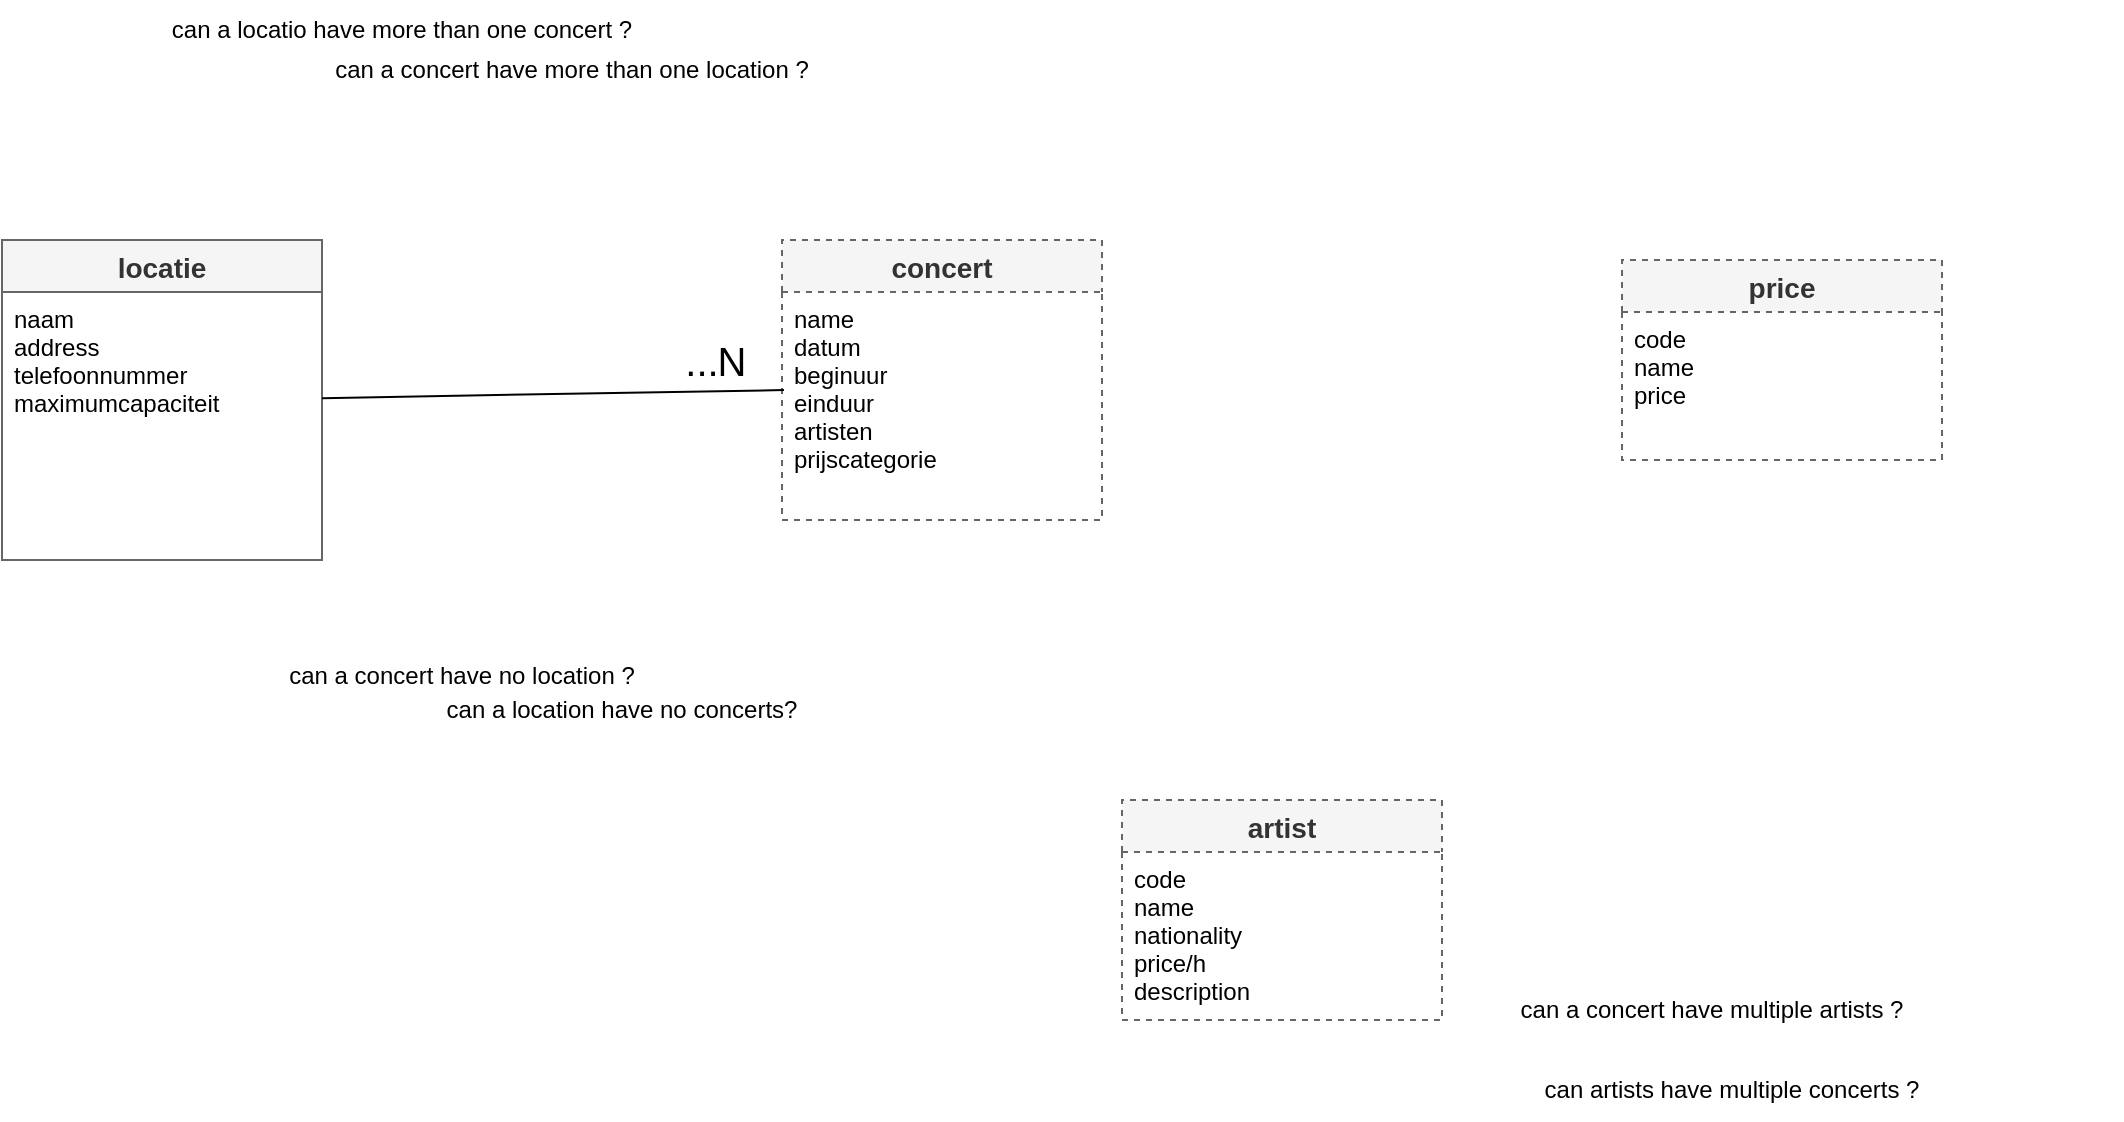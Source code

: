 <mxfile version="24.7.17">
  <diagram name="Page-1" id="g5ilt-8PIpiiePuTZQs6">
    <mxGraphModel dx="2082" dy="1115" grid="1" gridSize="10" guides="1" tooltips="1" connect="1" arrows="1" fold="1" page="1" pageScale="1" pageWidth="850" pageHeight="1100" math="0" shadow="0">
      <root>
        <mxCell id="0" />
        <mxCell id="1" parent="0" />
        <mxCell id="YLC8orPnVD28-5EO_9L3-1" value="locatie" style="swimlane;fontStyle=1;childLayout=stackLayout;horizontal=1;startSize=26;horizontalStack=0;resizeParent=1;resizeParentMax=0;resizeLast=0;collapsible=1;marginBottom=0;align=center;fontSize=14;strokeColor=#666666;fillColor=#f5f5f5;fontColor=#333333;" vertex="1" parent="1">
          <mxGeometry x="-230" y="150" width="160" height="160" as="geometry" />
        </mxCell>
        <mxCell id="YLC8orPnVD28-5EO_9L3-2" value="naam&#xa;address&#xa;telefoonnummer&#xa;maximumcapaciteit" style="text;strokeColor=none;fillColor=none;spacingLeft=4;spacingRight=4;overflow=hidden;rotatable=0;points=[[0,0.5],[1,0.5]];portConstraint=eastwest;fontSize=12;" vertex="1" parent="YLC8orPnVD28-5EO_9L3-1">
          <mxGeometry y="26" width="160" height="134" as="geometry" />
        </mxCell>
        <mxCell id="YLC8orPnVD28-5EO_9L3-33" value="concert" style="swimlane;fontStyle=1;childLayout=stackLayout;horizontal=1;startSize=26;horizontalStack=0;resizeParent=1;resizeParentMax=0;resizeLast=0;collapsible=1;marginBottom=0;align=center;fontSize=14;strokeColor=#666666;fillColor=#f5f5f5;fontColor=#333333;dashed=1;" vertex="1" parent="1">
          <mxGeometry x="160" y="150" width="160" height="140" as="geometry" />
        </mxCell>
        <mxCell id="YLC8orPnVD28-5EO_9L3-34" value="name&#xa;datum&#xa;beginuur&#xa;einduur&#xa;artisten&#xa;prijscategorie" style="text;strokeColor=none;fillColor=none;spacingLeft=4;spacingRight=4;overflow=hidden;rotatable=0;points=[[0,0.5],[1,0.5]];portConstraint=eastwest;fontSize=12;" vertex="1" parent="YLC8orPnVD28-5EO_9L3-33">
          <mxGeometry y="26" width="160" height="114" as="geometry" />
        </mxCell>
        <mxCell id="YLC8orPnVD28-5EO_9L3-35" value="artist" style="swimlane;fontStyle=1;childLayout=stackLayout;horizontal=1;startSize=26;horizontalStack=0;resizeParent=1;resizeParentMax=0;resizeLast=0;collapsible=1;marginBottom=0;align=center;fontSize=14;strokeColor=#666666;fillColor=#f5f5f5;fontColor=#333333;dashed=1;" vertex="1" parent="1">
          <mxGeometry x="330" y="430" width="160" height="110" as="geometry" />
        </mxCell>
        <mxCell id="YLC8orPnVD28-5EO_9L3-36" value="code&#xa;name&#xa;nationality&#xa;price/h&#xa;description" style="text;strokeColor=none;fillColor=none;spacingLeft=4;spacingRight=4;overflow=hidden;rotatable=0;points=[[0,0.5],[1,0.5]];portConstraint=eastwest;fontSize=12;" vertex="1" parent="YLC8orPnVD28-5EO_9L3-35">
          <mxGeometry y="26" width="160" height="84" as="geometry" />
        </mxCell>
        <mxCell id="YLC8orPnVD28-5EO_9L3-37" value="" style="endArrow=none;html=1;rounded=0;entryX=0.006;entryY=0.43;entryDx=0;entryDy=0;entryPerimeter=0;exitX=1;exitY=0.396;exitDx=0;exitDy=0;exitPerimeter=0;" edge="1" parent="1" source="YLC8orPnVD28-5EO_9L3-2" target="YLC8orPnVD28-5EO_9L3-34">
          <mxGeometry width="50" height="50" relative="1" as="geometry">
            <mxPoint x="380" y="540" as="sourcePoint" />
            <mxPoint x="430" y="490" as="targetPoint" />
          </mxGeometry>
        </mxCell>
        <mxCell id="YLC8orPnVD28-5EO_9L3-38" value="can a locatio have more than one concert ?" style="text;html=1;align=center;verticalAlign=middle;whiteSpace=wrap;rounded=0;" vertex="1" parent="1">
          <mxGeometry x="-190" y="30" width="320" height="30" as="geometry" />
        </mxCell>
        <mxCell id="YLC8orPnVD28-5EO_9L3-39" value="can a concert have more than one location ?" style="text;html=1;align=center;verticalAlign=middle;whiteSpace=wrap;rounded=0;" vertex="1" parent="1">
          <mxGeometry x="-80" y="50" width="270" height="30" as="geometry" />
        </mxCell>
        <mxCell id="YLC8orPnVD28-5EO_9L3-40" value="can a concert have multiple artists ?" style="text;html=1;align=center;verticalAlign=middle;whiteSpace=wrap;rounded=0;" vertex="1" parent="1">
          <mxGeometry x="480" y="520" width="290" height="30" as="geometry" />
        </mxCell>
        <mxCell id="YLC8orPnVD28-5EO_9L3-43" value="can artists have multiple concerts ?" style="text;html=1;align=center;verticalAlign=middle;whiteSpace=wrap;rounded=0;" vertex="1" parent="1">
          <mxGeometry x="440" y="560" width="390" height="30" as="geometry" />
        </mxCell>
        <mxCell id="YLC8orPnVD28-5EO_9L3-44" value="price" style="swimlane;fontStyle=1;childLayout=stackLayout;horizontal=1;startSize=26;horizontalStack=0;resizeParent=1;resizeParentMax=0;resizeLast=0;collapsible=1;marginBottom=0;align=center;fontSize=14;strokeColor=#666666;fillColor=#f5f5f5;fontColor=#333333;dashed=1;" vertex="1" parent="1">
          <mxGeometry x="580" y="160" width="160" height="100" as="geometry" />
        </mxCell>
        <mxCell id="YLC8orPnVD28-5EO_9L3-45" value="code&#xa;name&#xa;price&#xa;" style="text;strokeColor=none;fillColor=none;spacingLeft=4;spacingRight=4;overflow=hidden;rotatable=0;points=[[0,0.5],[1,0.5]];portConstraint=eastwest;fontSize=12;" vertex="1" parent="YLC8orPnVD28-5EO_9L3-44">
          <mxGeometry y="26" width="160" height="74" as="geometry" />
        </mxCell>
        <mxCell id="YLC8orPnVD28-5EO_9L3-46" value="can a concert have no location ?&lt;div&gt;&lt;br&gt;&lt;/div&gt;" style="text;html=1;align=center;verticalAlign=middle;whiteSpace=wrap;rounded=0;" vertex="1" parent="1">
          <mxGeometry x="-130" y="360" width="260" height="30" as="geometry" />
        </mxCell>
        <mxCell id="YLC8orPnVD28-5EO_9L3-47" value="can a location have no concerts?" style="text;html=1;align=center;verticalAlign=middle;whiteSpace=wrap;rounded=0;" vertex="1" parent="1">
          <mxGeometry x="-30" y="370" width="220" height="30" as="geometry" />
        </mxCell>
        <mxCell id="YLC8orPnVD28-5EO_9L3-48" value="N" style="text;html=1;align=center;verticalAlign=middle;whiteSpace=wrap;rounded=0;fontSize=20;" vertex="1" parent="1">
          <mxGeometry x="120" y="195" width="30" height="30" as="geometry" />
        </mxCell>
        <mxCell id="YLC8orPnVD28-5EO_9L3-50" value="&lt;font style=&quot;font-size: 20px;&quot;&gt;...&lt;/font&gt;" style="text;html=1;align=center;verticalAlign=middle;whiteSpace=wrap;rounded=0;" vertex="1" parent="1">
          <mxGeometry x="90" y="195" width="60" height="30" as="geometry" />
        </mxCell>
      </root>
    </mxGraphModel>
  </diagram>
</mxfile>
